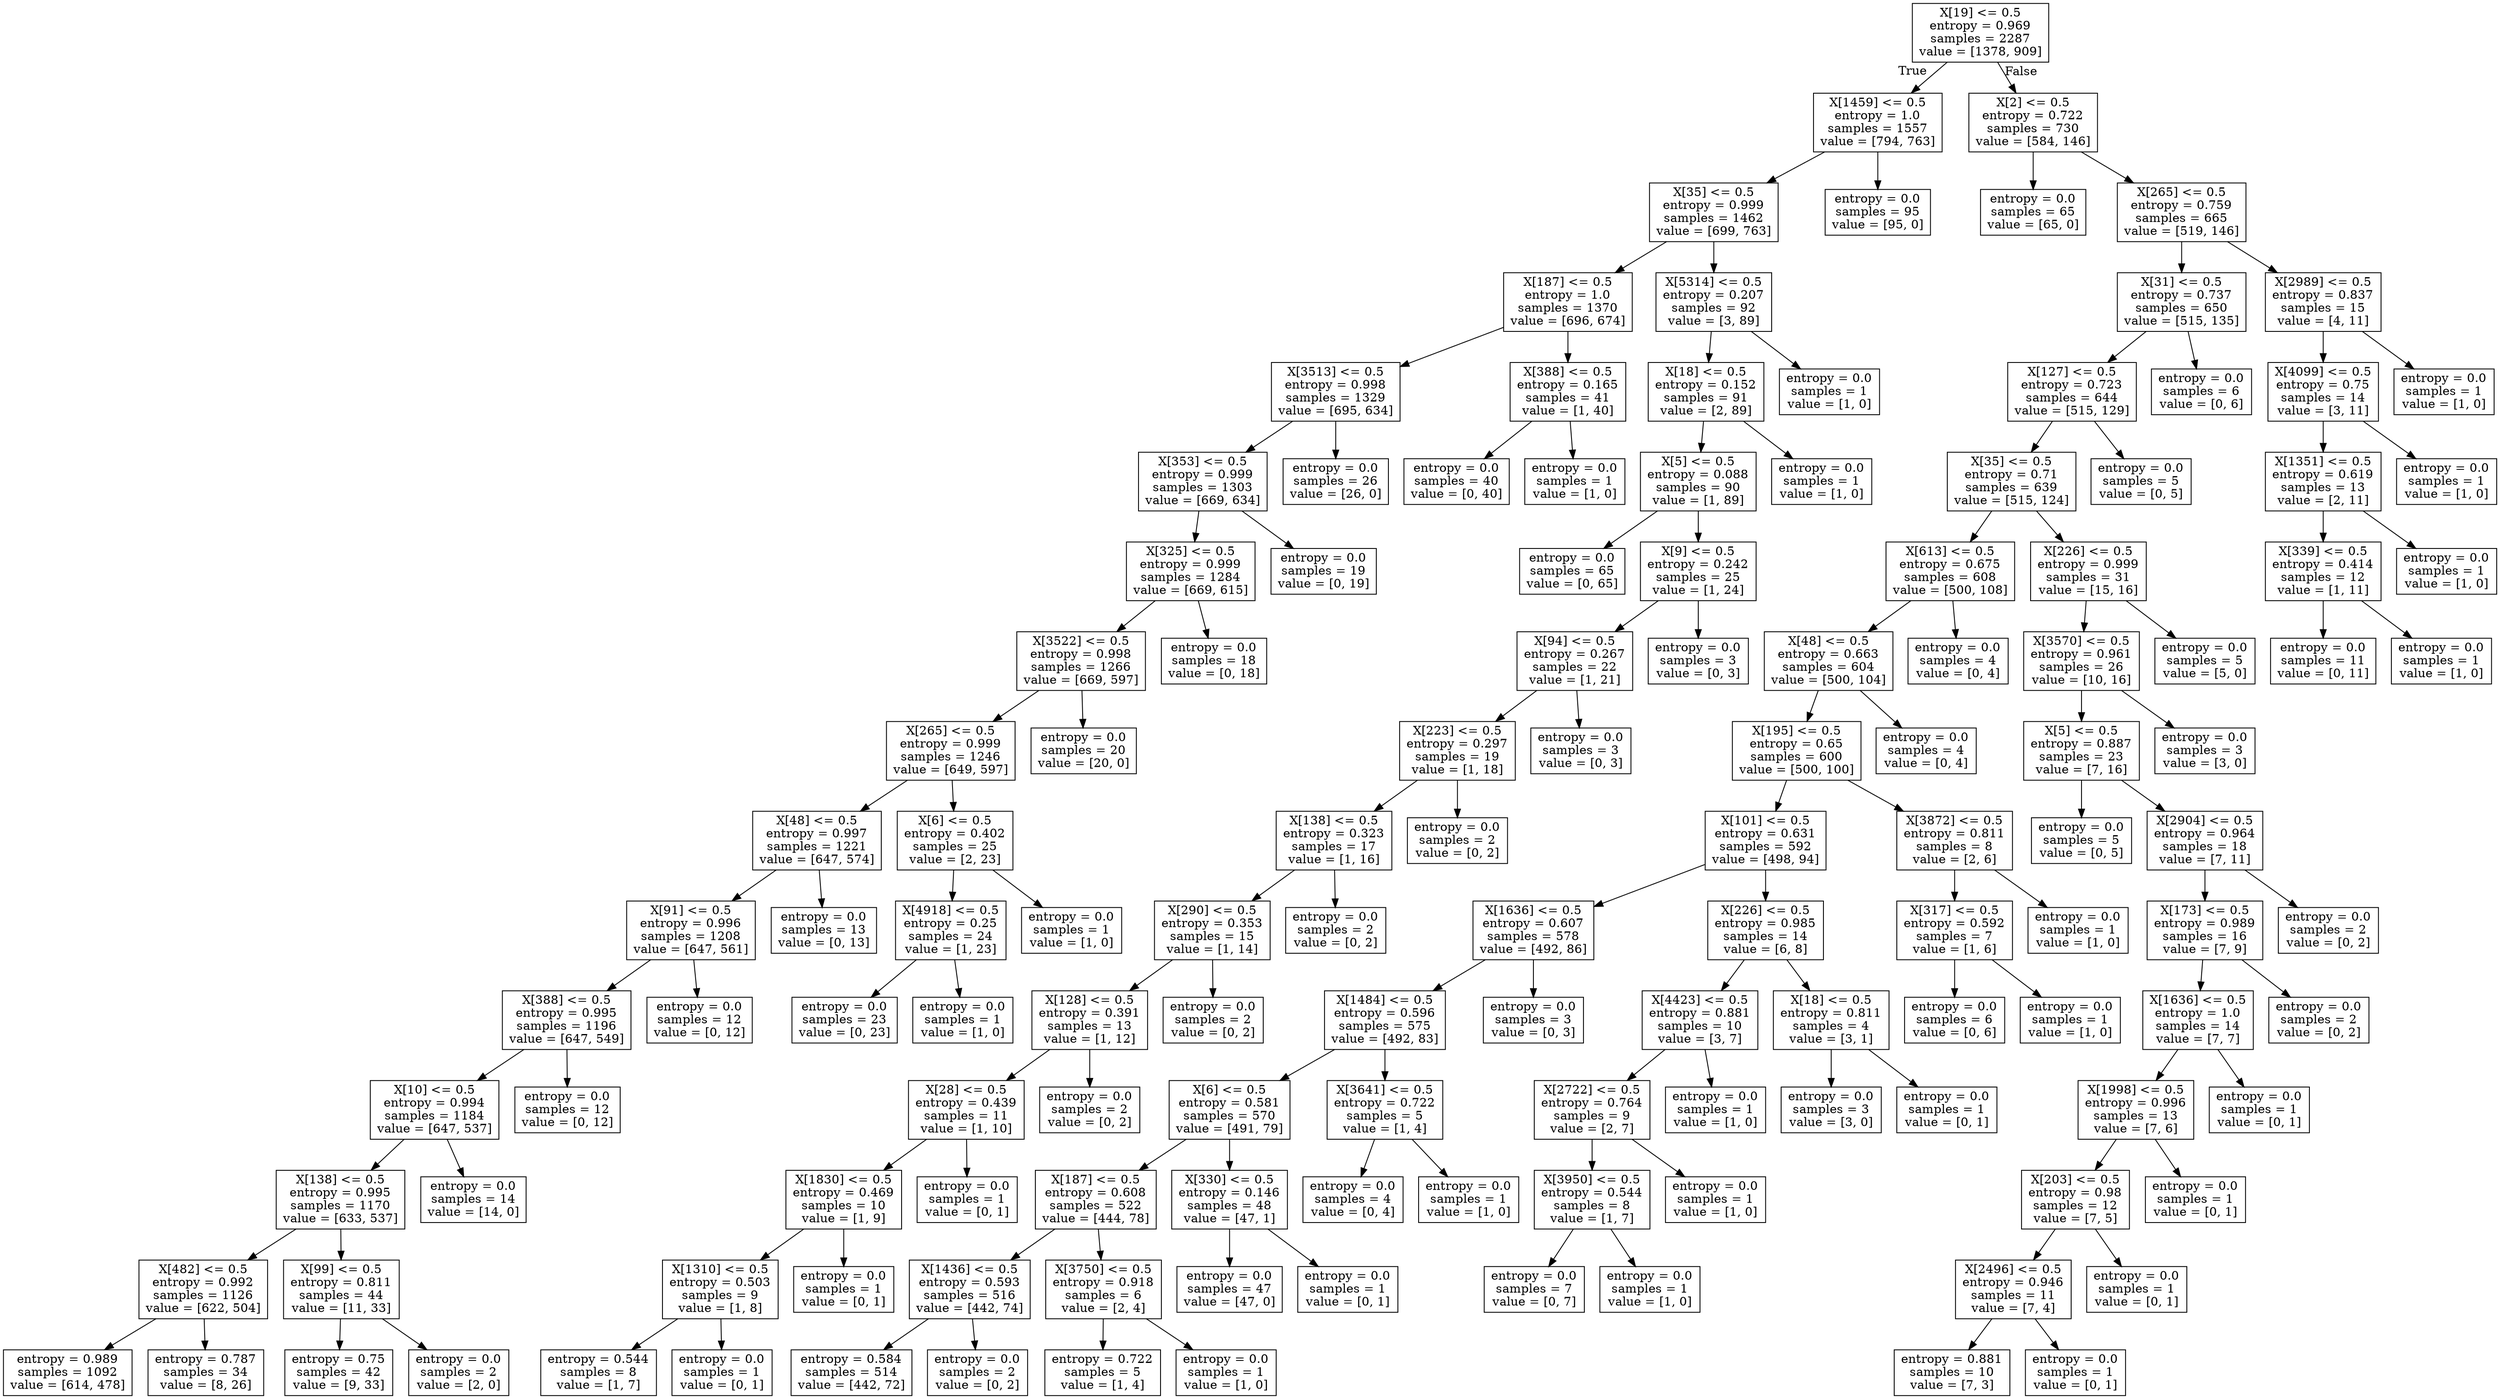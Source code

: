 digraph Tree {
node [shape=box] ;
0 [label="X[19] <= 0.5\nentropy = 0.969\nsamples = 2287\nvalue = [1378, 909]"] ;
1 [label="X[1459] <= 0.5\nentropy = 1.0\nsamples = 1557\nvalue = [794, 763]"] ;
0 -> 1 [labeldistance=2.5, labelangle=45, headlabel="True"] ;
2 [label="X[35] <= 0.5\nentropy = 0.999\nsamples = 1462\nvalue = [699, 763]"] ;
1 -> 2 ;
3 [label="X[187] <= 0.5\nentropy = 1.0\nsamples = 1370\nvalue = [696, 674]"] ;
2 -> 3 ;
4 [label="X[3513] <= 0.5\nentropy = 0.998\nsamples = 1329\nvalue = [695, 634]"] ;
3 -> 4 ;
5 [label="X[353] <= 0.5\nentropy = 0.999\nsamples = 1303\nvalue = [669, 634]"] ;
4 -> 5 ;
6 [label="X[325] <= 0.5\nentropy = 0.999\nsamples = 1284\nvalue = [669, 615]"] ;
5 -> 6 ;
7 [label="X[3522] <= 0.5\nentropy = 0.998\nsamples = 1266\nvalue = [669, 597]"] ;
6 -> 7 ;
8 [label="X[265] <= 0.5\nentropy = 0.999\nsamples = 1246\nvalue = [649, 597]"] ;
7 -> 8 ;
9 [label="X[48] <= 0.5\nentropy = 0.997\nsamples = 1221\nvalue = [647, 574]"] ;
8 -> 9 ;
10 [label="X[91] <= 0.5\nentropy = 0.996\nsamples = 1208\nvalue = [647, 561]"] ;
9 -> 10 ;
11 [label="X[388] <= 0.5\nentropy = 0.995\nsamples = 1196\nvalue = [647, 549]"] ;
10 -> 11 ;
12 [label="X[10] <= 0.5\nentropy = 0.994\nsamples = 1184\nvalue = [647, 537]"] ;
11 -> 12 ;
13 [label="X[138] <= 0.5\nentropy = 0.995\nsamples = 1170\nvalue = [633, 537]"] ;
12 -> 13 ;
14 [label="X[482] <= 0.5\nentropy = 0.992\nsamples = 1126\nvalue = [622, 504]"] ;
13 -> 14 ;
15 [label="entropy = 0.989\nsamples = 1092\nvalue = [614, 478]"] ;
14 -> 15 ;
16 [label="entropy = 0.787\nsamples = 34\nvalue = [8, 26]"] ;
14 -> 16 ;
17 [label="X[99] <= 0.5\nentropy = 0.811\nsamples = 44\nvalue = [11, 33]"] ;
13 -> 17 ;
18 [label="entropy = 0.75\nsamples = 42\nvalue = [9, 33]"] ;
17 -> 18 ;
19 [label="entropy = 0.0\nsamples = 2\nvalue = [2, 0]"] ;
17 -> 19 ;
20 [label="entropy = 0.0\nsamples = 14\nvalue = [14, 0]"] ;
12 -> 20 ;
21 [label="entropy = 0.0\nsamples = 12\nvalue = [0, 12]"] ;
11 -> 21 ;
22 [label="entropy = 0.0\nsamples = 12\nvalue = [0, 12]"] ;
10 -> 22 ;
23 [label="entropy = 0.0\nsamples = 13\nvalue = [0, 13]"] ;
9 -> 23 ;
24 [label="X[6] <= 0.5\nentropy = 0.402\nsamples = 25\nvalue = [2, 23]"] ;
8 -> 24 ;
25 [label="X[4918] <= 0.5\nentropy = 0.25\nsamples = 24\nvalue = [1, 23]"] ;
24 -> 25 ;
26 [label="entropy = 0.0\nsamples = 23\nvalue = [0, 23]"] ;
25 -> 26 ;
27 [label="entropy = 0.0\nsamples = 1\nvalue = [1, 0]"] ;
25 -> 27 ;
28 [label="entropy = 0.0\nsamples = 1\nvalue = [1, 0]"] ;
24 -> 28 ;
29 [label="entropy = 0.0\nsamples = 20\nvalue = [20, 0]"] ;
7 -> 29 ;
30 [label="entropy = 0.0\nsamples = 18\nvalue = [0, 18]"] ;
6 -> 30 ;
31 [label="entropy = 0.0\nsamples = 19\nvalue = [0, 19]"] ;
5 -> 31 ;
32 [label="entropy = 0.0\nsamples = 26\nvalue = [26, 0]"] ;
4 -> 32 ;
33 [label="X[388] <= 0.5\nentropy = 0.165\nsamples = 41\nvalue = [1, 40]"] ;
3 -> 33 ;
34 [label="entropy = 0.0\nsamples = 40\nvalue = [0, 40]"] ;
33 -> 34 ;
35 [label="entropy = 0.0\nsamples = 1\nvalue = [1, 0]"] ;
33 -> 35 ;
36 [label="X[5314] <= 0.5\nentropy = 0.207\nsamples = 92\nvalue = [3, 89]"] ;
2 -> 36 ;
37 [label="X[18] <= 0.5\nentropy = 0.152\nsamples = 91\nvalue = [2, 89]"] ;
36 -> 37 ;
38 [label="X[5] <= 0.5\nentropy = 0.088\nsamples = 90\nvalue = [1, 89]"] ;
37 -> 38 ;
39 [label="entropy = 0.0\nsamples = 65\nvalue = [0, 65]"] ;
38 -> 39 ;
40 [label="X[9] <= 0.5\nentropy = 0.242\nsamples = 25\nvalue = [1, 24]"] ;
38 -> 40 ;
41 [label="X[94] <= 0.5\nentropy = 0.267\nsamples = 22\nvalue = [1, 21]"] ;
40 -> 41 ;
42 [label="X[223] <= 0.5\nentropy = 0.297\nsamples = 19\nvalue = [1, 18]"] ;
41 -> 42 ;
43 [label="X[138] <= 0.5\nentropy = 0.323\nsamples = 17\nvalue = [1, 16]"] ;
42 -> 43 ;
44 [label="X[290] <= 0.5\nentropy = 0.353\nsamples = 15\nvalue = [1, 14]"] ;
43 -> 44 ;
45 [label="X[128] <= 0.5\nentropy = 0.391\nsamples = 13\nvalue = [1, 12]"] ;
44 -> 45 ;
46 [label="X[28] <= 0.5\nentropy = 0.439\nsamples = 11\nvalue = [1, 10]"] ;
45 -> 46 ;
47 [label="X[1830] <= 0.5\nentropy = 0.469\nsamples = 10\nvalue = [1, 9]"] ;
46 -> 47 ;
48 [label="X[1310] <= 0.5\nentropy = 0.503\nsamples = 9\nvalue = [1, 8]"] ;
47 -> 48 ;
49 [label="entropy = 0.544\nsamples = 8\nvalue = [1, 7]"] ;
48 -> 49 ;
50 [label="entropy = 0.0\nsamples = 1\nvalue = [0, 1]"] ;
48 -> 50 ;
51 [label="entropy = 0.0\nsamples = 1\nvalue = [0, 1]"] ;
47 -> 51 ;
52 [label="entropy = 0.0\nsamples = 1\nvalue = [0, 1]"] ;
46 -> 52 ;
53 [label="entropy = 0.0\nsamples = 2\nvalue = [0, 2]"] ;
45 -> 53 ;
54 [label="entropy = 0.0\nsamples = 2\nvalue = [0, 2]"] ;
44 -> 54 ;
55 [label="entropy = 0.0\nsamples = 2\nvalue = [0, 2]"] ;
43 -> 55 ;
56 [label="entropy = 0.0\nsamples = 2\nvalue = [0, 2]"] ;
42 -> 56 ;
57 [label="entropy = 0.0\nsamples = 3\nvalue = [0, 3]"] ;
41 -> 57 ;
58 [label="entropy = 0.0\nsamples = 3\nvalue = [0, 3]"] ;
40 -> 58 ;
59 [label="entropy = 0.0\nsamples = 1\nvalue = [1, 0]"] ;
37 -> 59 ;
60 [label="entropy = 0.0\nsamples = 1\nvalue = [1, 0]"] ;
36 -> 60 ;
61 [label="entropy = 0.0\nsamples = 95\nvalue = [95, 0]"] ;
1 -> 61 ;
62 [label="X[2] <= 0.5\nentropy = 0.722\nsamples = 730\nvalue = [584, 146]"] ;
0 -> 62 [labeldistance=2.5, labelangle=-45, headlabel="False"] ;
63 [label="entropy = 0.0\nsamples = 65\nvalue = [65, 0]"] ;
62 -> 63 ;
64 [label="X[265] <= 0.5\nentropy = 0.759\nsamples = 665\nvalue = [519, 146]"] ;
62 -> 64 ;
65 [label="X[31] <= 0.5\nentropy = 0.737\nsamples = 650\nvalue = [515, 135]"] ;
64 -> 65 ;
66 [label="X[127] <= 0.5\nentropy = 0.723\nsamples = 644\nvalue = [515, 129]"] ;
65 -> 66 ;
67 [label="X[35] <= 0.5\nentropy = 0.71\nsamples = 639\nvalue = [515, 124]"] ;
66 -> 67 ;
68 [label="X[613] <= 0.5\nentropy = 0.675\nsamples = 608\nvalue = [500, 108]"] ;
67 -> 68 ;
69 [label="X[48] <= 0.5\nentropy = 0.663\nsamples = 604\nvalue = [500, 104]"] ;
68 -> 69 ;
70 [label="X[195] <= 0.5\nentropy = 0.65\nsamples = 600\nvalue = [500, 100]"] ;
69 -> 70 ;
71 [label="X[101] <= 0.5\nentropy = 0.631\nsamples = 592\nvalue = [498, 94]"] ;
70 -> 71 ;
72 [label="X[1636] <= 0.5\nentropy = 0.607\nsamples = 578\nvalue = [492, 86]"] ;
71 -> 72 ;
73 [label="X[1484] <= 0.5\nentropy = 0.596\nsamples = 575\nvalue = [492, 83]"] ;
72 -> 73 ;
74 [label="X[6] <= 0.5\nentropy = 0.581\nsamples = 570\nvalue = [491, 79]"] ;
73 -> 74 ;
75 [label="X[187] <= 0.5\nentropy = 0.608\nsamples = 522\nvalue = [444, 78]"] ;
74 -> 75 ;
76 [label="X[1436] <= 0.5\nentropy = 0.593\nsamples = 516\nvalue = [442, 74]"] ;
75 -> 76 ;
77 [label="entropy = 0.584\nsamples = 514\nvalue = [442, 72]"] ;
76 -> 77 ;
78 [label="entropy = 0.0\nsamples = 2\nvalue = [0, 2]"] ;
76 -> 78 ;
79 [label="X[3750] <= 0.5\nentropy = 0.918\nsamples = 6\nvalue = [2, 4]"] ;
75 -> 79 ;
80 [label="entropy = 0.722\nsamples = 5\nvalue = [1, 4]"] ;
79 -> 80 ;
81 [label="entropy = 0.0\nsamples = 1\nvalue = [1, 0]"] ;
79 -> 81 ;
82 [label="X[330] <= 0.5\nentropy = 0.146\nsamples = 48\nvalue = [47, 1]"] ;
74 -> 82 ;
83 [label="entropy = 0.0\nsamples = 47\nvalue = [47, 0]"] ;
82 -> 83 ;
84 [label="entropy = 0.0\nsamples = 1\nvalue = [0, 1]"] ;
82 -> 84 ;
85 [label="X[3641] <= 0.5\nentropy = 0.722\nsamples = 5\nvalue = [1, 4]"] ;
73 -> 85 ;
86 [label="entropy = 0.0\nsamples = 4\nvalue = [0, 4]"] ;
85 -> 86 ;
87 [label="entropy = 0.0\nsamples = 1\nvalue = [1, 0]"] ;
85 -> 87 ;
88 [label="entropy = 0.0\nsamples = 3\nvalue = [0, 3]"] ;
72 -> 88 ;
89 [label="X[226] <= 0.5\nentropy = 0.985\nsamples = 14\nvalue = [6, 8]"] ;
71 -> 89 ;
90 [label="X[4423] <= 0.5\nentropy = 0.881\nsamples = 10\nvalue = [3, 7]"] ;
89 -> 90 ;
91 [label="X[2722] <= 0.5\nentropy = 0.764\nsamples = 9\nvalue = [2, 7]"] ;
90 -> 91 ;
92 [label="X[3950] <= 0.5\nentropy = 0.544\nsamples = 8\nvalue = [1, 7]"] ;
91 -> 92 ;
93 [label="entropy = 0.0\nsamples = 7\nvalue = [0, 7]"] ;
92 -> 93 ;
94 [label="entropy = 0.0\nsamples = 1\nvalue = [1, 0]"] ;
92 -> 94 ;
95 [label="entropy = 0.0\nsamples = 1\nvalue = [1, 0]"] ;
91 -> 95 ;
96 [label="entropy = 0.0\nsamples = 1\nvalue = [1, 0]"] ;
90 -> 96 ;
97 [label="X[18] <= 0.5\nentropy = 0.811\nsamples = 4\nvalue = [3, 1]"] ;
89 -> 97 ;
98 [label="entropy = 0.0\nsamples = 3\nvalue = [3, 0]"] ;
97 -> 98 ;
99 [label="entropy = 0.0\nsamples = 1\nvalue = [0, 1]"] ;
97 -> 99 ;
100 [label="X[3872] <= 0.5\nentropy = 0.811\nsamples = 8\nvalue = [2, 6]"] ;
70 -> 100 ;
101 [label="X[317] <= 0.5\nentropy = 0.592\nsamples = 7\nvalue = [1, 6]"] ;
100 -> 101 ;
102 [label="entropy = 0.0\nsamples = 6\nvalue = [0, 6]"] ;
101 -> 102 ;
103 [label="entropy = 0.0\nsamples = 1\nvalue = [1, 0]"] ;
101 -> 103 ;
104 [label="entropy = 0.0\nsamples = 1\nvalue = [1, 0]"] ;
100 -> 104 ;
105 [label="entropy = 0.0\nsamples = 4\nvalue = [0, 4]"] ;
69 -> 105 ;
106 [label="entropy = 0.0\nsamples = 4\nvalue = [0, 4]"] ;
68 -> 106 ;
107 [label="X[226] <= 0.5\nentropy = 0.999\nsamples = 31\nvalue = [15, 16]"] ;
67 -> 107 ;
108 [label="X[3570] <= 0.5\nentropy = 0.961\nsamples = 26\nvalue = [10, 16]"] ;
107 -> 108 ;
109 [label="X[5] <= 0.5\nentropy = 0.887\nsamples = 23\nvalue = [7, 16]"] ;
108 -> 109 ;
110 [label="entropy = 0.0\nsamples = 5\nvalue = [0, 5]"] ;
109 -> 110 ;
111 [label="X[2904] <= 0.5\nentropy = 0.964\nsamples = 18\nvalue = [7, 11]"] ;
109 -> 111 ;
112 [label="X[173] <= 0.5\nentropy = 0.989\nsamples = 16\nvalue = [7, 9]"] ;
111 -> 112 ;
113 [label="X[1636] <= 0.5\nentropy = 1.0\nsamples = 14\nvalue = [7, 7]"] ;
112 -> 113 ;
114 [label="X[1998] <= 0.5\nentropy = 0.996\nsamples = 13\nvalue = [7, 6]"] ;
113 -> 114 ;
115 [label="X[203] <= 0.5\nentropy = 0.98\nsamples = 12\nvalue = [7, 5]"] ;
114 -> 115 ;
116 [label="X[2496] <= 0.5\nentropy = 0.946\nsamples = 11\nvalue = [7, 4]"] ;
115 -> 116 ;
117 [label="entropy = 0.881\nsamples = 10\nvalue = [7, 3]"] ;
116 -> 117 ;
118 [label="entropy = 0.0\nsamples = 1\nvalue = [0, 1]"] ;
116 -> 118 ;
119 [label="entropy = 0.0\nsamples = 1\nvalue = [0, 1]"] ;
115 -> 119 ;
120 [label="entropy = 0.0\nsamples = 1\nvalue = [0, 1]"] ;
114 -> 120 ;
121 [label="entropy = 0.0\nsamples = 1\nvalue = [0, 1]"] ;
113 -> 121 ;
122 [label="entropy = 0.0\nsamples = 2\nvalue = [0, 2]"] ;
112 -> 122 ;
123 [label="entropy = 0.0\nsamples = 2\nvalue = [0, 2]"] ;
111 -> 123 ;
124 [label="entropy = 0.0\nsamples = 3\nvalue = [3, 0]"] ;
108 -> 124 ;
125 [label="entropy = 0.0\nsamples = 5\nvalue = [5, 0]"] ;
107 -> 125 ;
126 [label="entropy = 0.0\nsamples = 5\nvalue = [0, 5]"] ;
66 -> 126 ;
127 [label="entropy = 0.0\nsamples = 6\nvalue = [0, 6]"] ;
65 -> 127 ;
128 [label="X[2989] <= 0.5\nentropy = 0.837\nsamples = 15\nvalue = [4, 11]"] ;
64 -> 128 ;
129 [label="X[4099] <= 0.5\nentropy = 0.75\nsamples = 14\nvalue = [3, 11]"] ;
128 -> 129 ;
130 [label="X[1351] <= 0.5\nentropy = 0.619\nsamples = 13\nvalue = [2, 11]"] ;
129 -> 130 ;
131 [label="X[339] <= 0.5\nentropy = 0.414\nsamples = 12\nvalue = [1, 11]"] ;
130 -> 131 ;
132 [label="entropy = 0.0\nsamples = 11\nvalue = [0, 11]"] ;
131 -> 132 ;
133 [label="entropy = 0.0\nsamples = 1\nvalue = [1, 0]"] ;
131 -> 133 ;
134 [label="entropy = 0.0\nsamples = 1\nvalue = [1, 0]"] ;
130 -> 134 ;
135 [label="entropy = 0.0\nsamples = 1\nvalue = [1, 0]"] ;
129 -> 135 ;
136 [label="entropy = 0.0\nsamples = 1\nvalue = [1, 0]"] ;
128 -> 136 ;
}